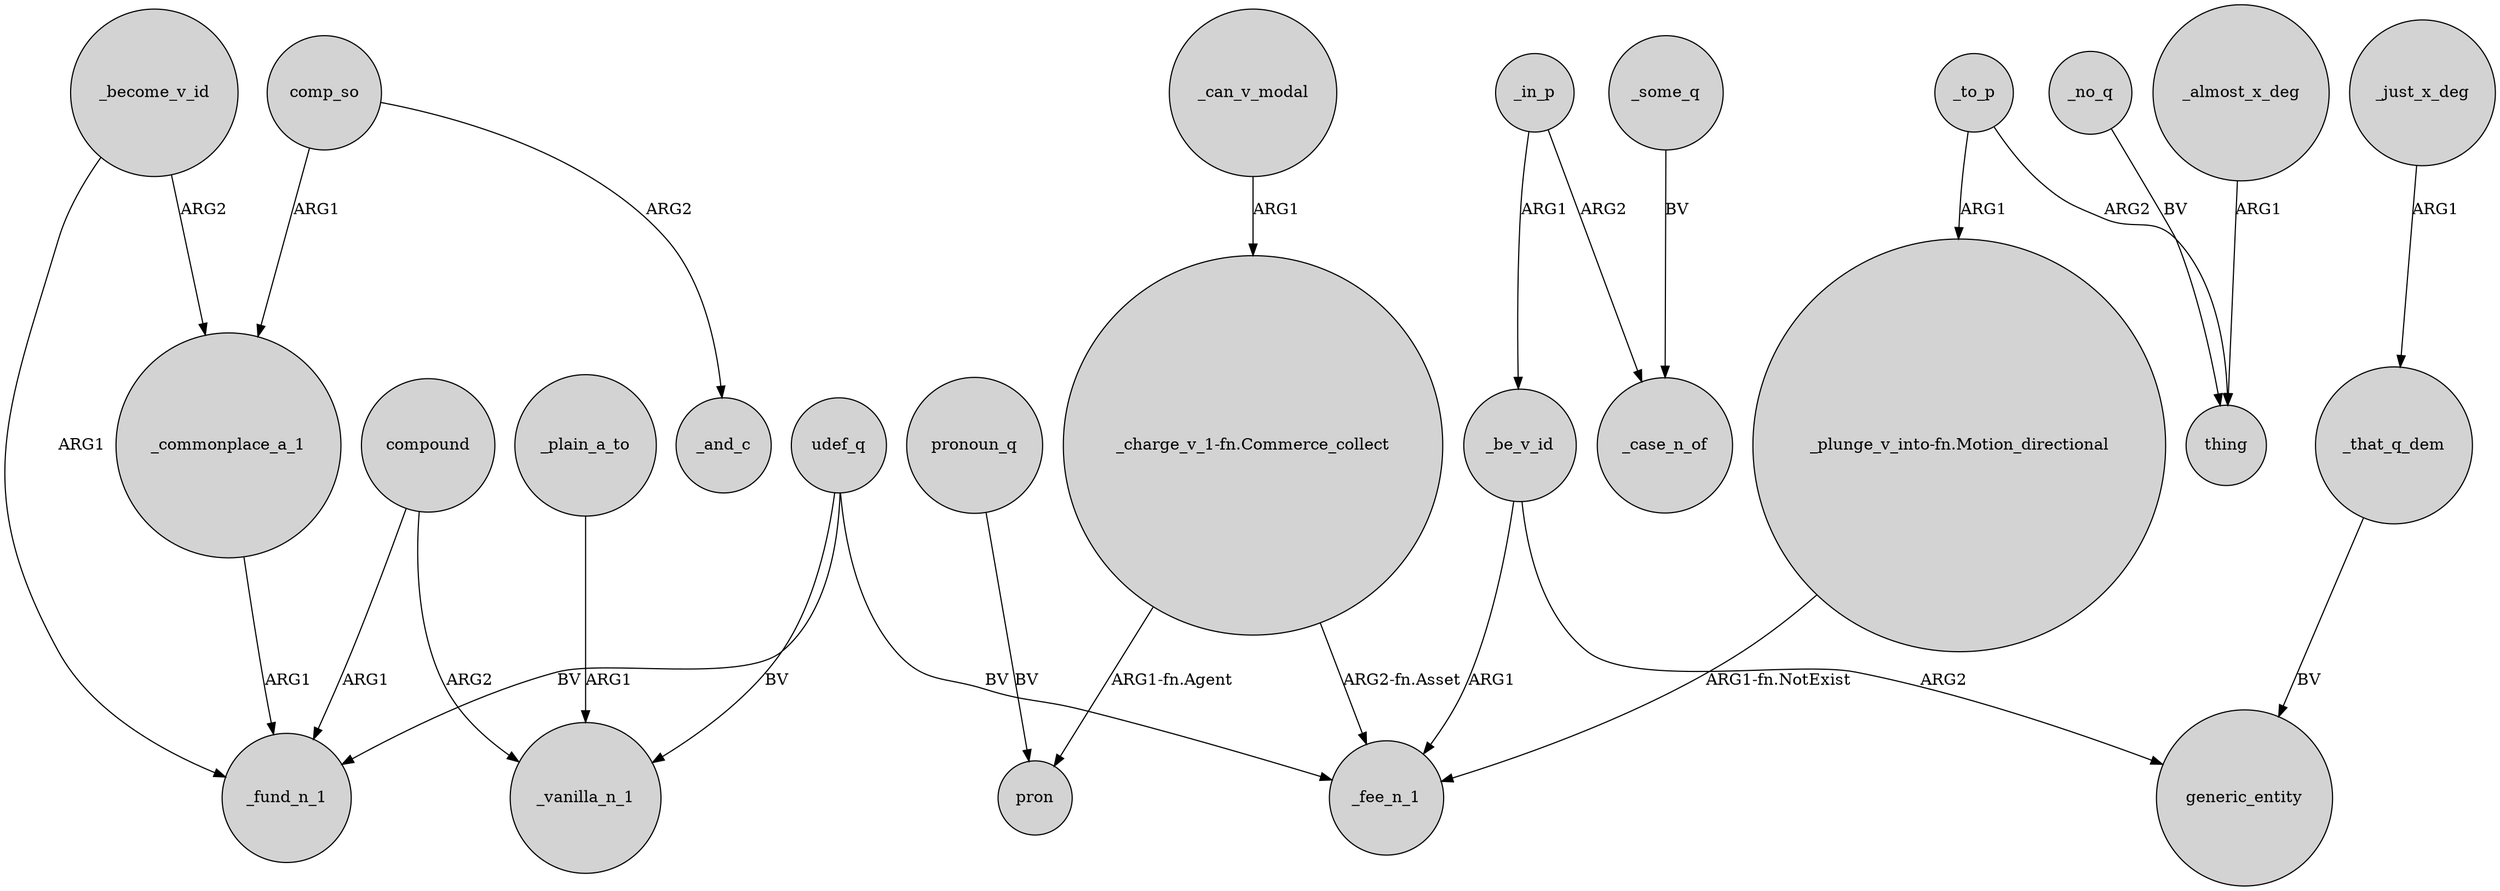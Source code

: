 digraph {
	node [shape=circle style=filled]
	_commonplace_a_1 -> _fund_n_1 [label=ARG1]
	_become_v_id -> _commonplace_a_1 [label=ARG2]
	udef_q -> _fee_n_1 [label=BV]
	_plain_a_to -> _vanilla_n_1 [label=ARG1]
	_that_q_dem -> generic_entity [label=BV]
	comp_so -> _commonplace_a_1 [label=ARG1]
	comp_so -> _and_c [label=ARG2]
	_can_v_modal -> "_charge_v_1-fn.Commerce_collect" [label=ARG1]
	_to_p -> "_plunge_v_into-fn.Motion_directional" [label=ARG1]
	udef_q -> _vanilla_n_1 [label=BV]
	_just_x_deg -> _that_q_dem [label=ARG1]
	_be_v_id -> generic_entity [label=ARG2]
	pronoun_q -> pron [label=BV]
	compound -> _vanilla_n_1 [label=ARG2]
	"_plunge_v_into-fn.Motion_directional" -> _fee_n_1 [label="ARG1-fn.NotExist"]
	_almost_x_deg -> thing [label=ARG1]
	_no_q -> thing [label=BV]
	"_charge_v_1-fn.Commerce_collect" -> _fee_n_1 [label="ARG2-fn.Asset"]
	"_charge_v_1-fn.Commerce_collect" -> pron [label="ARG1-fn.Agent"]
	udef_q -> _fund_n_1 [label=BV]
	_in_p -> _be_v_id [label=ARG1]
	_in_p -> _case_n_of [label=ARG2]
	_become_v_id -> _fund_n_1 [label=ARG1]
	_to_p -> thing [label=ARG2]
	_some_q -> _case_n_of [label=BV]
	_be_v_id -> _fee_n_1 [label=ARG1]
	compound -> _fund_n_1 [label=ARG1]
}
